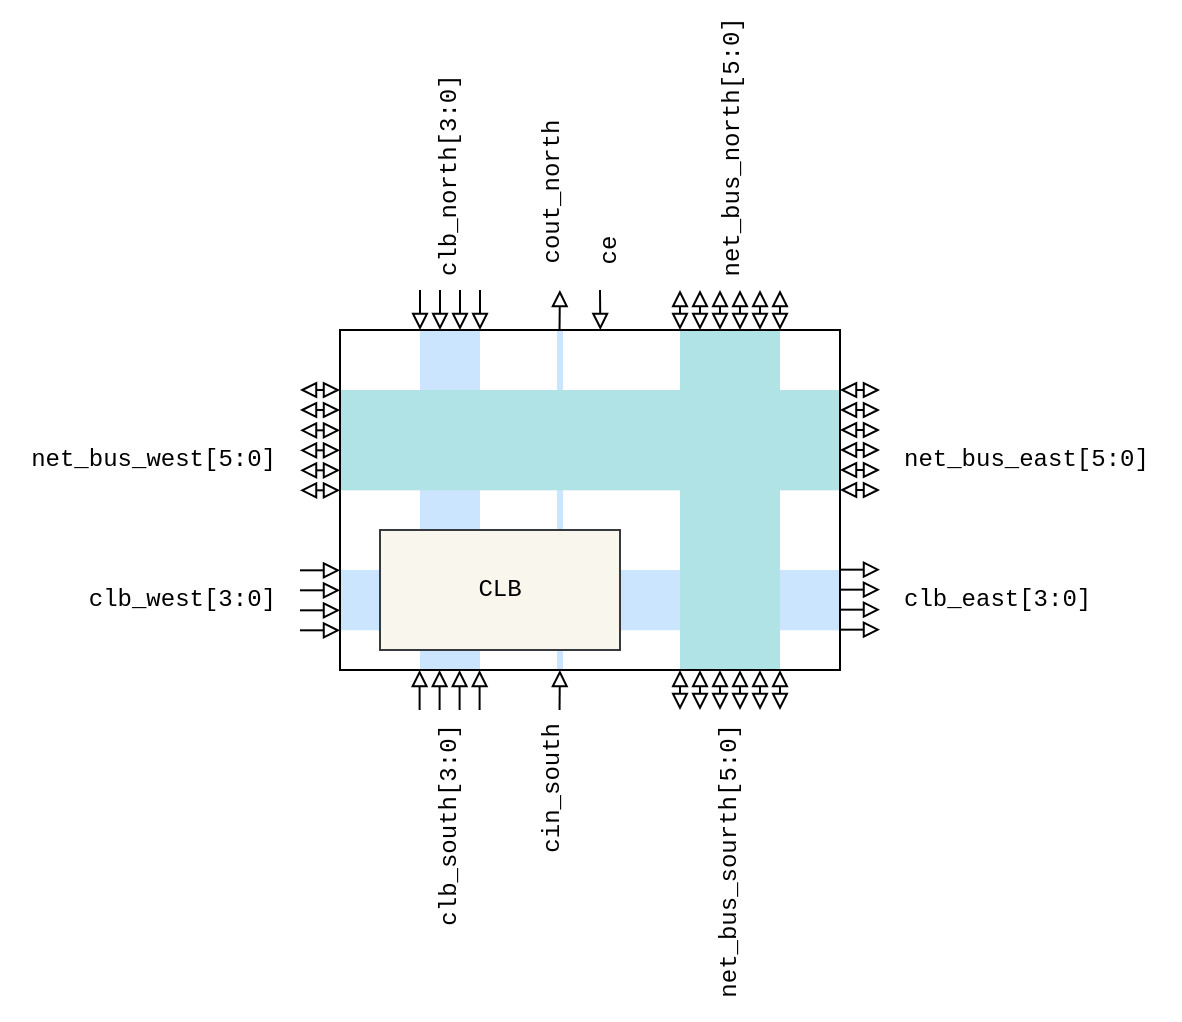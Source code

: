 <mxfile version="20.6.2" type="device"><diagram id="X7BZk6HFdqISb70CfXud" name="Page-1"><mxGraphModel dx="416" dy="227" grid="1" gridSize="10" guides="1" tooltips="1" connect="1" arrows="1" fold="1" page="1" pageScale="1" pageWidth="827" pageHeight="1169" math="0" shadow="0"><root><mxCell id="0"/><mxCell id="1" parent="0"/><mxCell id="JkmUDiR11LedHwrY4XTD-69" value="" style="endArrow=none;html=1;rounded=0;fontFamily=Courier New;fillColor=#cce5ff;strokeColor=#CCE5FF;strokeWidth=3;" parent="1" edge="1"><mxGeometry width="50" height="50" relative="1" as="geometry"><mxPoint x="310.0" y="390" as="sourcePoint"/><mxPoint x="310.0" y="220" as="targetPoint"/></mxGeometry></mxCell><mxCell id="JkmUDiR11LedHwrY4XTD-68" value="" style="rounded=0;whiteSpace=wrap;html=1;fontFamily=Courier New;fillColor=#cce5ff;strokeColor=none;" parent="1" vertex="1"><mxGeometry x="200" y="340" width="250" height="30.16" as="geometry"/></mxCell><mxCell id="JkmUDiR11LedHwrY4XTD-67" value="" style="rounded=0;whiteSpace=wrap;html=1;fontFamily=Courier New;fillColor=#cce5ff;strokeColor=none;" parent="1" vertex="1"><mxGeometry x="240" y="220" width="30" height="170" as="geometry"/></mxCell><mxCell id="JkmUDiR11LedHwrY4XTD-2" value="" style="endArrow=block;html=1;rounded=0;endFill=0;" parent="1" edge="1"><mxGeometry width="50" height="50" relative="1" as="geometry"><mxPoint x="309.77" y="220" as="sourcePoint"/><mxPoint x="309.94" y="200" as="targetPoint"/></mxGeometry></mxCell><mxCell id="JkmUDiR11LedHwrY4XTD-5" value="&lt;span style=&quot;&quot;&gt;cout_north&lt;/span&gt;" style="rounded=0;whiteSpace=wrap;html=1;fontFamily=Courier New;align=left;fillColor=none;strokeColor=none;rotation=270;" parent="1" vertex="1"><mxGeometry x="261.5" y="131.5" width="90" height="25.5" as="geometry"/></mxCell><mxCell id="JkmUDiR11LedHwrY4XTD-8" value="" style="endArrow=block;html=1;rounded=0;endFill=0;" parent="1" edge="1"><mxGeometry width="50" height="50" relative="1" as="geometry"><mxPoint x="240" y="200" as="sourcePoint"/><mxPoint x="240" y="220" as="targetPoint"/></mxGeometry></mxCell><mxCell id="JkmUDiR11LedHwrY4XTD-9" value="" style="endArrow=block;html=1;rounded=0;endFill=0;" parent="1" edge="1"><mxGeometry width="50" height="50" relative="1" as="geometry"><mxPoint x="250" y="200" as="sourcePoint"/><mxPoint x="250" y="220" as="targetPoint"/></mxGeometry></mxCell><mxCell id="JkmUDiR11LedHwrY4XTD-10" value="" style="endArrow=block;html=1;rounded=0;endFill=0;" parent="1" edge="1"><mxGeometry width="50" height="50" relative="1" as="geometry"><mxPoint x="260" y="200" as="sourcePoint"/><mxPoint x="260" y="220" as="targetPoint"/></mxGeometry></mxCell><mxCell id="JkmUDiR11LedHwrY4XTD-11" value="" style="endArrow=block;html=1;rounded=0;endFill=0;" parent="1" edge="1"><mxGeometry width="50" height="50" relative="1" as="geometry"><mxPoint x="270" y="200" as="sourcePoint"/><mxPoint x="270" y="220" as="targetPoint"/></mxGeometry></mxCell><mxCell id="JkmUDiR11LedHwrY4XTD-12" value="&lt;span style=&quot;&quot;&gt;clb_north[3:0]&lt;br&gt;&lt;/span&gt;" style="rounded=0;whiteSpace=wrap;html=1;fontFamily=Courier New;align=left;fillColor=none;strokeColor=none;rotation=270;" parent="1" vertex="1"><mxGeometry x="200" y="130" width="110" height="20" as="geometry"/></mxCell><mxCell id="JkmUDiR11LedHwrY4XTD-13" value="" style="endArrow=block;html=1;rounded=0;endFill=0;startArrow=block;startFill=0;" parent="1" edge="1"><mxGeometry width="50" height="50" relative="1" as="geometry"><mxPoint x="180" y="250" as="sourcePoint"/><mxPoint x="200" y="250" as="targetPoint"/></mxGeometry></mxCell><mxCell id="JkmUDiR11LedHwrY4XTD-14" value="" style="endArrow=block;html=1;rounded=0;endFill=0;startArrow=block;startFill=0;" parent="1" edge="1"><mxGeometry width="50" height="50" relative="1" as="geometry"><mxPoint x="180" y="260" as="sourcePoint"/><mxPoint x="200" y="260" as="targetPoint"/></mxGeometry></mxCell><mxCell id="JkmUDiR11LedHwrY4XTD-16" value="" style="endArrow=block;html=1;rounded=0;endFill=0;startArrow=block;startFill=0;" parent="1" edge="1"><mxGeometry width="50" height="50" relative="1" as="geometry"><mxPoint x="180" y="270.16" as="sourcePoint"/><mxPoint x="200" y="270.16" as="targetPoint"/></mxGeometry></mxCell><mxCell id="JkmUDiR11LedHwrY4XTD-17" value="" style="endArrow=block;html=1;rounded=0;endFill=0;startArrow=block;startFill=0;" parent="1" edge="1"><mxGeometry width="50" height="50" relative="1" as="geometry"><mxPoint x="180" y="280.16" as="sourcePoint"/><mxPoint x="200" y="280.16" as="targetPoint"/></mxGeometry></mxCell><mxCell id="JkmUDiR11LedHwrY4XTD-18" value="" style="endArrow=block;html=1;rounded=0;endFill=0;startArrow=block;startFill=0;" parent="1" edge="1"><mxGeometry width="50" height="50" relative="1" as="geometry"><mxPoint x="180" y="290.16" as="sourcePoint"/><mxPoint x="200" y="290.16" as="targetPoint"/></mxGeometry></mxCell><mxCell id="JkmUDiR11LedHwrY4XTD-19" value="" style="endArrow=block;html=1;rounded=0;endFill=0;startArrow=block;startFill=0;" parent="1" edge="1"><mxGeometry width="50" height="50" relative="1" as="geometry"><mxPoint x="180" y="300.16" as="sourcePoint"/><mxPoint x="200" y="300.16" as="targetPoint"/></mxGeometry></mxCell><mxCell id="JkmUDiR11LedHwrY4XTD-20" value="&lt;span style=&quot;&quot;&gt;net_bus_west[5:0]&lt;/span&gt;" style="rounded=0;whiteSpace=wrap;html=1;fontFamily=Courier New;align=right;fillColor=none;strokeColor=none;rotation=0;" parent="1" vertex="1"><mxGeometry x="30" y="270.16" width="140" height="30" as="geometry"/></mxCell><mxCell id="JkmUDiR11LedHwrY4XTD-21" value="" style="endArrow=block;html=1;rounded=0;endFill=0;startArrow=none;startFill=0;" parent="1" edge="1"><mxGeometry width="50" height="50" relative="1" as="geometry"><mxPoint x="180" y="340.16" as="sourcePoint"/><mxPoint x="200" y="340.16" as="targetPoint"/></mxGeometry></mxCell><mxCell id="JkmUDiR11LedHwrY4XTD-22" value="" style="endArrow=block;html=1;rounded=0;endFill=0;startArrow=none;startFill=0;" parent="1" edge="1"><mxGeometry width="50" height="50" relative="1" as="geometry"><mxPoint x="180" y="350.16" as="sourcePoint"/><mxPoint x="200" y="350.16" as="targetPoint"/></mxGeometry></mxCell><mxCell id="JkmUDiR11LedHwrY4XTD-23" value="" style="endArrow=block;html=1;rounded=0;endFill=0;startArrow=none;startFill=0;" parent="1" edge="1"><mxGeometry width="50" height="50" relative="1" as="geometry"><mxPoint x="180" y="360.16" as="sourcePoint"/><mxPoint x="200" y="360.16" as="targetPoint"/></mxGeometry></mxCell><mxCell id="JkmUDiR11LedHwrY4XTD-24" value="" style="endArrow=block;html=1;rounded=0;endFill=0;startArrow=none;startFill=0;" parent="1" edge="1"><mxGeometry width="50" height="50" relative="1" as="geometry"><mxPoint x="180" y="370.16" as="sourcePoint"/><mxPoint x="200" y="370.16" as="targetPoint"/></mxGeometry></mxCell><mxCell id="JkmUDiR11LedHwrY4XTD-25" value="&lt;span style=&quot;&quot;&gt;clb_west[3:0]&lt;/span&gt;" style="rounded=0;whiteSpace=wrap;html=1;fontFamily=Courier New;align=right;fillColor=none;strokeColor=none;rotation=0;" parent="1" vertex="1"><mxGeometry x="30" y="340.16" width="140" height="30" as="geometry"/></mxCell><mxCell id="JkmUDiR11LedHwrY4XTD-26" value="" style="endArrow=none;html=1;rounded=0;endFill=0;startArrow=block;startFill=0;" parent="1" edge="1"><mxGeometry width="50" height="50" relative="1" as="geometry"><mxPoint x="239.8" y="390" as="sourcePoint"/><mxPoint x="239.8" y="410" as="targetPoint"/></mxGeometry></mxCell><mxCell id="JkmUDiR11LedHwrY4XTD-27" value="" style="endArrow=none;html=1;rounded=0;endFill=0;startArrow=block;startFill=0;" parent="1" edge="1"><mxGeometry width="50" height="50" relative="1" as="geometry"><mxPoint x="249.8" y="390" as="sourcePoint"/><mxPoint x="249.8" y="410" as="targetPoint"/></mxGeometry></mxCell><mxCell id="JkmUDiR11LedHwrY4XTD-28" value="" style="endArrow=none;html=1;rounded=0;endFill=0;startArrow=block;startFill=0;" parent="1" edge="1"><mxGeometry width="50" height="50" relative="1" as="geometry"><mxPoint x="259.8" y="390" as="sourcePoint"/><mxPoint x="259.8" y="410" as="targetPoint"/></mxGeometry></mxCell><mxCell id="JkmUDiR11LedHwrY4XTD-29" value="" style="endArrow=none;html=1;rounded=0;endFill=0;startArrow=block;startFill=0;" parent="1" edge="1"><mxGeometry width="50" height="50" relative="1" as="geometry"><mxPoint x="269.8" y="390" as="sourcePoint"/><mxPoint x="269.8" y="410" as="targetPoint"/></mxGeometry></mxCell><mxCell id="JkmUDiR11LedHwrY4XTD-30" value="&lt;div style=&quot;&quot;&gt;&lt;span style=&quot;background-color: initial;&quot;&gt;clb_south[3:0]&lt;/span&gt;&lt;/div&gt;" style="rounded=0;whiteSpace=wrap;html=1;fontFamily=Courier New;align=right;fillColor=none;strokeColor=none;rotation=270;" parent="1" vertex="1"><mxGeometry x="200" y="460" width="110" height="20" as="geometry"/></mxCell><mxCell id="JkmUDiR11LedHwrY4XTD-31" value="" style="endArrow=block;html=1;rounded=0;endFill=0;" parent="1" edge="1"><mxGeometry width="50" height="50" relative="1" as="geometry"><mxPoint x="309.77" y="410" as="sourcePoint"/><mxPoint x="309.94" y="390" as="targetPoint"/></mxGeometry></mxCell><mxCell id="JkmUDiR11LedHwrY4XTD-32" value="&lt;span style=&quot;&quot;&gt;cin_south&lt;/span&gt;" style="rounded=0;whiteSpace=wrap;html=1;fontFamily=Courier New;align=right;fillColor=none;strokeColor=none;rotation=270;" parent="1" vertex="1"><mxGeometry x="261.5" y="450" width="90" height="20" as="geometry"/></mxCell><mxCell id="JkmUDiR11LedHwrY4XTD-33" value="" style="endArrow=block;html=1;rounded=0;endFill=0;startArrow=block;startFill=0;" parent="1" edge="1"><mxGeometry width="50" height="50" relative="1" as="geometry"><mxPoint x="450" y="250" as="sourcePoint"/><mxPoint x="470" y="250" as="targetPoint"/></mxGeometry></mxCell><mxCell id="JkmUDiR11LedHwrY4XTD-34" value="" style="endArrow=block;html=1;rounded=0;endFill=0;startArrow=block;startFill=0;" parent="1" edge="1"><mxGeometry width="50" height="50" relative="1" as="geometry"><mxPoint x="450" y="260" as="sourcePoint"/><mxPoint x="470" y="260" as="targetPoint"/></mxGeometry></mxCell><mxCell id="JkmUDiR11LedHwrY4XTD-35" value="" style="endArrow=block;html=1;rounded=0;endFill=0;startArrow=block;startFill=0;" parent="1" edge="1"><mxGeometry width="50" height="50" relative="1" as="geometry"><mxPoint x="450" y="270.0" as="sourcePoint"/><mxPoint x="470" y="270.0" as="targetPoint"/></mxGeometry></mxCell><mxCell id="JkmUDiR11LedHwrY4XTD-36" value="" style="endArrow=block;html=1;rounded=0;endFill=0;startArrow=block;startFill=0;" parent="1" edge="1"><mxGeometry width="50" height="50" relative="1" as="geometry"><mxPoint x="450" y="280.0" as="sourcePoint"/><mxPoint x="470" y="280.0" as="targetPoint"/></mxGeometry></mxCell><mxCell id="JkmUDiR11LedHwrY4XTD-37" value="" style="endArrow=block;html=1;rounded=0;endFill=0;startArrow=block;startFill=0;" parent="1" edge="1"><mxGeometry width="50" height="50" relative="1" as="geometry"><mxPoint x="450" y="290.0" as="sourcePoint"/><mxPoint x="470" y="290.0" as="targetPoint"/></mxGeometry></mxCell><mxCell id="JkmUDiR11LedHwrY4XTD-38" value="" style="endArrow=block;html=1;rounded=0;endFill=0;startArrow=block;startFill=0;" parent="1" edge="1"><mxGeometry width="50" height="50" relative="1" as="geometry"><mxPoint x="450" y="300.0" as="sourcePoint"/><mxPoint x="470" y="300.0" as="targetPoint"/></mxGeometry></mxCell><mxCell id="JkmUDiR11LedHwrY4XTD-39" value="" style="endArrow=block;html=1;rounded=0;endFill=0;startArrow=block;startFill=0;" parent="1" edge="1"><mxGeometry width="50" height="50" relative="1" as="geometry"><mxPoint x="420" y="200" as="sourcePoint"/><mxPoint x="420" y="220" as="targetPoint"/></mxGeometry></mxCell><mxCell id="JkmUDiR11LedHwrY4XTD-40" value="" style="endArrow=block;html=1;rounded=0;endFill=0;startArrow=block;startFill=0;" parent="1" edge="1"><mxGeometry width="50" height="50" relative="1" as="geometry"><mxPoint x="410" y="200" as="sourcePoint"/><mxPoint x="410" y="220" as="targetPoint"/></mxGeometry></mxCell><mxCell id="JkmUDiR11LedHwrY4XTD-41" value="" style="endArrow=block;html=1;rounded=0;endFill=0;startArrow=block;startFill=0;" parent="1" edge="1"><mxGeometry width="50" height="50" relative="1" as="geometry"><mxPoint x="400" y="200" as="sourcePoint"/><mxPoint x="400" y="220" as="targetPoint"/></mxGeometry></mxCell><mxCell id="JkmUDiR11LedHwrY4XTD-42" value="" style="endArrow=block;html=1;rounded=0;endFill=0;startArrow=block;startFill=0;" parent="1" edge="1"><mxGeometry width="50" height="50" relative="1" as="geometry"><mxPoint x="390" y="200" as="sourcePoint"/><mxPoint x="390" y="220" as="targetPoint"/></mxGeometry></mxCell><mxCell id="JkmUDiR11LedHwrY4XTD-43" value="" style="endArrow=block;html=1;rounded=0;endFill=0;startArrow=block;startFill=0;" parent="1" edge="1"><mxGeometry width="50" height="50" relative="1" as="geometry"><mxPoint x="380" y="200" as="sourcePoint"/><mxPoint x="380" y="220" as="targetPoint"/></mxGeometry></mxCell><mxCell id="JkmUDiR11LedHwrY4XTD-44" value="" style="endArrow=block;html=1;rounded=0;endFill=0;startArrow=block;startFill=0;" parent="1" edge="1"><mxGeometry width="50" height="50" relative="1" as="geometry"><mxPoint x="370" y="200" as="sourcePoint"/><mxPoint x="370" y="220" as="targetPoint"/></mxGeometry></mxCell><mxCell id="JkmUDiR11LedHwrY4XTD-45" value="" style="endArrow=block;html=1;rounded=0;endFill=0;startArrow=block;startFill=0;" parent="1" edge="1"><mxGeometry width="50" height="50" relative="1" as="geometry"><mxPoint x="420" y="390" as="sourcePoint"/><mxPoint x="420" y="410" as="targetPoint"/></mxGeometry></mxCell><mxCell id="JkmUDiR11LedHwrY4XTD-46" value="" style="endArrow=block;html=1;rounded=0;endFill=0;startArrow=block;startFill=0;" parent="1" edge="1"><mxGeometry width="50" height="50" relative="1" as="geometry"><mxPoint x="410" y="390" as="sourcePoint"/><mxPoint x="410" y="410" as="targetPoint"/></mxGeometry></mxCell><mxCell id="JkmUDiR11LedHwrY4XTD-47" value="" style="endArrow=block;html=1;rounded=0;endFill=0;startArrow=block;startFill=0;" parent="1" edge="1"><mxGeometry width="50" height="50" relative="1" as="geometry"><mxPoint x="400" y="390" as="sourcePoint"/><mxPoint x="400" y="410" as="targetPoint"/></mxGeometry></mxCell><mxCell id="JkmUDiR11LedHwrY4XTD-48" value="" style="endArrow=block;html=1;rounded=0;endFill=0;startArrow=block;startFill=0;" parent="1" edge="1"><mxGeometry width="50" height="50" relative="1" as="geometry"><mxPoint x="390" y="390" as="sourcePoint"/><mxPoint x="390" y="410" as="targetPoint"/></mxGeometry></mxCell><mxCell id="JkmUDiR11LedHwrY4XTD-49" value="" style="endArrow=block;html=1;rounded=0;endFill=0;startArrow=block;startFill=0;" parent="1" edge="1"><mxGeometry width="50" height="50" relative="1" as="geometry"><mxPoint x="380" y="390" as="sourcePoint"/><mxPoint x="380" y="410" as="targetPoint"/></mxGeometry></mxCell><mxCell id="JkmUDiR11LedHwrY4XTD-50" value="" style="endArrow=block;html=1;rounded=0;endFill=0;startArrow=block;startFill=0;" parent="1" edge="1"><mxGeometry width="50" height="50" relative="1" as="geometry"><mxPoint x="370" y="390" as="sourcePoint"/><mxPoint x="370" y="410" as="targetPoint"/></mxGeometry></mxCell><mxCell id="JkmUDiR11LedHwrY4XTD-51" value="&lt;span style=&quot;&quot;&gt;net_bus_north[5:0]&lt;br&gt;&lt;/span&gt;" style="rounded=0;whiteSpace=wrap;html=1;fontFamily=Courier New;align=left;fillColor=none;strokeColor=none;rotation=270;" parent="1" vertex="1"><mxGeometry x="326.25" y="101.25" width="140" height="47.5" as="geometry"/></mxCell><mxCell id="JkmUDiR11LedHwrY4XTD-52" value="&lt;div style=&quot;&quot;&gt;&lt;span style=&quot;background-color: initial;&quot;&gt;net_bus_sourth[5:0]&lt;/span&gt;&lt;/div&gt;" style="rounded=0;whiteSpace=wrap;html=1;fontFamily=Courier New;align=right;fillColor=none;strokeColor=none;rotation=270;" parent="1" vertex="1"><mxGeometry x="320" y="470" width="150" height="40" as="geometry"/></mxCell><mxCell id="JkmUDiR11LedHwrY4XTD-58" value="" style="rounded=0;whiteSpace=wrap;html=1;fontFamily=Courier New;fillColor=#b0e3e6;strokeColor=none;" parent="1" vertex="1"><mxGeometry x="370" y="220" width="50" height="170" as="geometry"/></mxCell><mxCell id="JkmUDiR11LedHwrY4XTD-59" value="" style="rounded=0;whiteSpace=wrap;html=1;fontFamily=Courier New;fillColor=#b0e3e6;strokeColor=none;" parent="1" vertex="1"><mxGeometry x="200" y="250" width="250" height="50.16" as="geometry"/></mxCell><mxCell id="JkmUDiR11LedHwrY4XTD-60" value="" style="endArrow=block;html=1;rounded=0;endFill=0;startArrow=none;startFill=0;" parent="1" edge="1"><mxGeometry width="50" height="50" relative="1" as="geometry"><mxPoint x="450" y="339.83" as="sourcePoint"/><mxPoint x="470" y="339.83" as="targetPoint"/></mxGeometry></mxCell><mxCell id="JkmUDiR11LedHwrY4XTD-61" value="" style="endArrow=block;html=1;rounded=0;endFill=0;startArrow=none;startFill=0;" parent="1" edge="1"><mxGeometry width="50" height="50" relative="1" as="geometry"><mxPoint x="450" y="349.83" as="sourcePoint"/><mxPoint x="470" y="349.83" as="targetPoint"/></mxGeometry></mxCell><mxCell id="JkmUDiR11LedHwrY4XTD-62" value="" style="endArrow=block;html=1;rounded=0;endFill=0;startArrow=none;startFill=0;" parent="1" edge="1"><mxGeometry width="50" height="50" relative="1" as="geometry"><mxPoint x="450" y="359.83" as="sourcePoint"/><mxPoint x="470" y="359.83" as="targetPoint"/></mxGeometry></mxCell><mxCell id="JkmUDiR11LedHwrY4XTD-63" value="" style="endArrow=block;html=1;rounded=0;endFill=0;startArrow=none;startFill=0;" parent="1" edge="1"><mxGeometry width="50" height="50" relative="1" as="geometry"><mxPoint x="450" y="369.83" as="sourcePoint"/><mxPoint x="470" y="369.83" as="targetPoint"/></mxGeometry></mxCell><mxCell id="JkmUDiR11LedHwrY4XTD-64" value="&lt;span style=&quot;&quot;&gt;clb_east[3:0]&lt;/span&gt;" style="rounded=0;whiteSpace=wrap;html=1;fontFamily=Courier New;align=left;fillColor=none;strokeColor=none;rotation=0;" parent="1" vertex="1"><mxGeometry x="480" y="340.16" width="140" height="30" as="geometry"/></mxCell><mxCell id="JkmUDiR11LedHwrY4XTD-65" value="&lt;span style=&quot;&quot;&gt;net_bus_east[5:0]&lt;/span&gt;" style="rounded=0;whiteSpace=wrap;html=1;fontFamily=Courier New;align=left;fillColor=none;strokeColor=none;rotation=0;" parent="1" vertex="1"><mxGeometry x="480" y="270" width="140" height="30" as="geometry"/></mxCell><mxCell id="JkmUDiR11LedHwrY4XTD-66" value="CLB" style="rounded=0;whiteSpace=wrap;html=1;fontFamily=Courier New;fillColor=#f9f7ed;strokeColor=#36393d;" parent="1" vertex="1"><mxGeometry x="220" y="320" width="120" height="60" as="geometry"/></mxCell><mxCell id="JkmUDiR11LedHwrY4XTD-1" value="" style="rounded=0;whiteSpace=wrap;html=1;fillColor=none;" parent="1" vertex="1"><mxGeometry x="200" y="220" width="250" height="170" as="geometry"/></mxCell><mxCell id="tgTipkGLY6hBxqEZi--_-2" value="" style="endArrow=block;html=1;rounded=0;endFill=0;" edge="1" parent="1"><mxGeometry width="50" height="50" relative="1" as="geometry"><mxPoint x="330" y="200" as="sourcePoint"/><mxPoint x="330.17" y="220" as="targetPoint"/></mxGeometry></mxCell><mxCell id="tgTipkGLY6hBxqEZi--_-3" value="&lt;span style=&quot;&quot;&gt;ce&lt;/span&gt;" style="rounded=0;whiteSpace=wrap;html=1;fontFamily=Courier New;align=left;fillColor=none;strokeColor=none;rotation=270;" vertex="1" parent="1"><mxGeometry x="290" y="131.5" width="90" height="25.5" as="geometry"/></mxCell></root></mxGraphModel></diagram></mxfile>